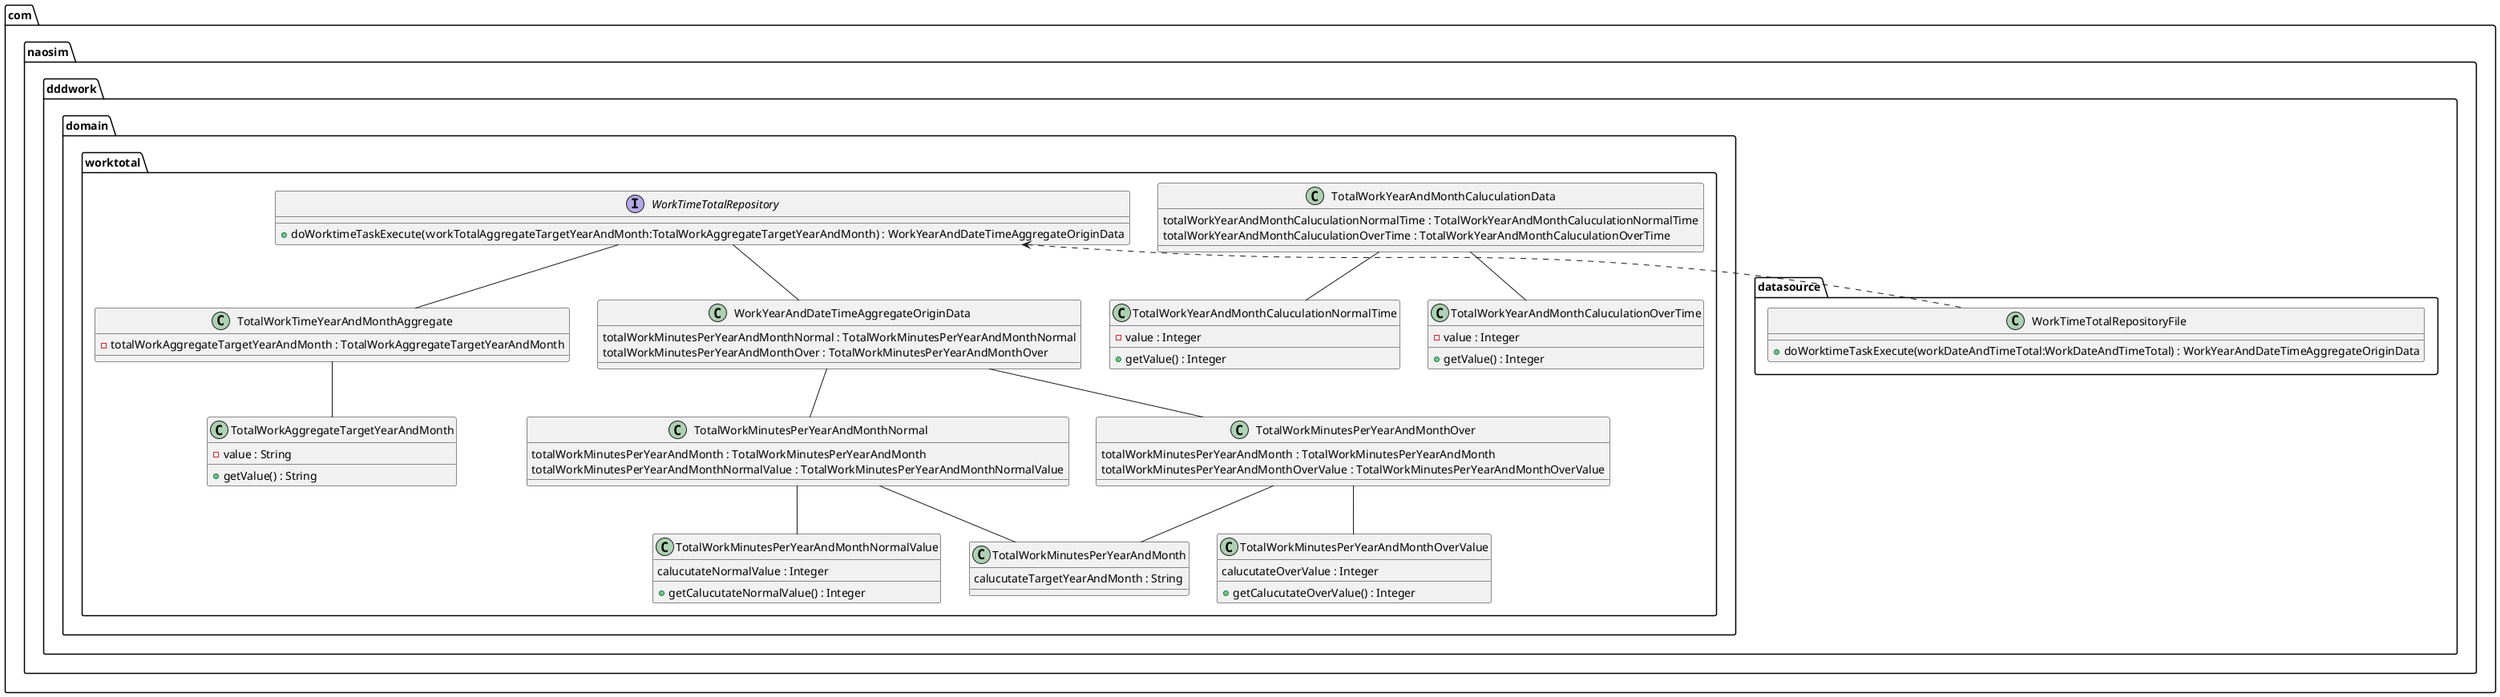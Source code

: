 @startuml

package com.naosim.dddwork.domain.worktotal {

    class TotalWorkTimeYearAndMonthAggregate {
        - totalWorkAggregateTargetYearAndMonth : TotalWorkAggregateTargetYearAndMonth
    }

    class TotalWorkAggregateTargetYearAndMonth {
        - value : String
        + getValue() : String
    }

    class TotalWorkMinutesPerYearAndMonthNormal {
        totalWorkMinutesPerYearAndMonth : TotalWorkMinutesPerYearAndMonth
        totalWorkMinutesPerYearAndMonthNormalValue : TotalWorkMinutesPerYearAndMonthNormalValue
    }

    class TotalWorkMinutesPerYearAndMonthOver {
        totalWorkMinutesPerYearAndMonth : TotalWorkMinutesPerYearAndMonth
        totalWorkMinutesPerYearAndMonthOverValue : TotalWorkMinutesPerYearAndMonthOverValue
    }

    class TotalWorkMinutesPerYearAndMonth {
        calucutateTargetYearAndMonth : String
    }

    class TotalWorkMinutesPerYearAndMonthNormalValue {
        calucutateNormalValue : Integer
        + getCalucutateNormalValue() : Integer
    }

    class TotalWorkMinutesPerYearAndMonthOverValue {
        calucutateOverValue : Integer
        + getCalucutateOverValue() : Integer
    }

    class WorkYearAndDateTimeAggregateOriginData {
        totalWorkMinutesPerYearAndMonthNormal : TotalWorkMinutesPerYearAndMonthNormal
        totalWorkMinutesPerYearAndMonthOver : TotalWorkMinutesPerYearAndMonthOver
    }

    class TotalWorkYearAndMonthCaluculationData {
        totalWorkYearAndMonthCaluculationNormalTime : TotalWorkYearAndMonthCaluculationNormalTime
        totalWorkYearAndMonthCaluculationOverTime : TotalWorkYearAndMonthCaluculationOverTime
    }

    class TotalWorkYearAndMonthCaluculationNormalTime {
        - value : Integer
        + getValue() : Integer
    }

    class TotalWorkYearAndMonthCaluculationOverTime {
        - value : Integer
        + getValue() : Integer
    }

    interface WorkTimeTotalRepository {
        + doWorktimeTaskExecute(ｗorkTotalAggregateTargetYearAndMonth:TotalWorkAggregateTargetYearAndMonth) : WorkYearAndDateTimeAggregateOriginData
    }
}

package com.naosim.dddwork.datasource {
    class WorkTimeTotalRepositoryFile {
        + doWorktimeTaskExecute(workDateAndTimeTotal:WorkDateAndTimeTotal) : WorkYearAndDateTimeAggregateOriginData
    }
}

TotalWorkTimeYearAndMonthAggregate -- TotalWorkAggregateTargetYearAndMonth
WorkTimeTotalRepository -- TotalWorkTimeYearAndMonthAggregate
WorkTimeTotalRepository -- WorkYearAndDateTimeAggregateOriginData

WorkYearAndDateTimeAggregateOriginData -- TotalWorkMinutesPerYearAndMonthNormal
WorkYearAndDateTimeAggregateOriginData -- TotalWorkMinutesPerYearAndMonthOver

TotalWorkMinutesPerYearAndMonthNormal -- TotalWorkMinutesPerYearAndMonth
TotalWorkMinutesPerYearAndMonthNormal -- TotalWorkMinutesPerYearAndMonthNormalValue
TotalWorkMinutesPerYearAndMonthOver -- TotalWorkMinutesPerYearAndMonth
TotalWorkMinutesPerYearAndMonthOver -- TotalWorkMinutesPerYearAndMonthOverValue

TotalWorkYearAndMonthCaluculationData -- TotalWorkYearAndMonthCaluculationNormalTime
TotalWorkYearAndMonthCaluculationData -- TotalWorkYearAndMonthCaluculationOverTime


WorkTimeTotalRepository<..WorkTimeTotalRepositoryFile


@enduml